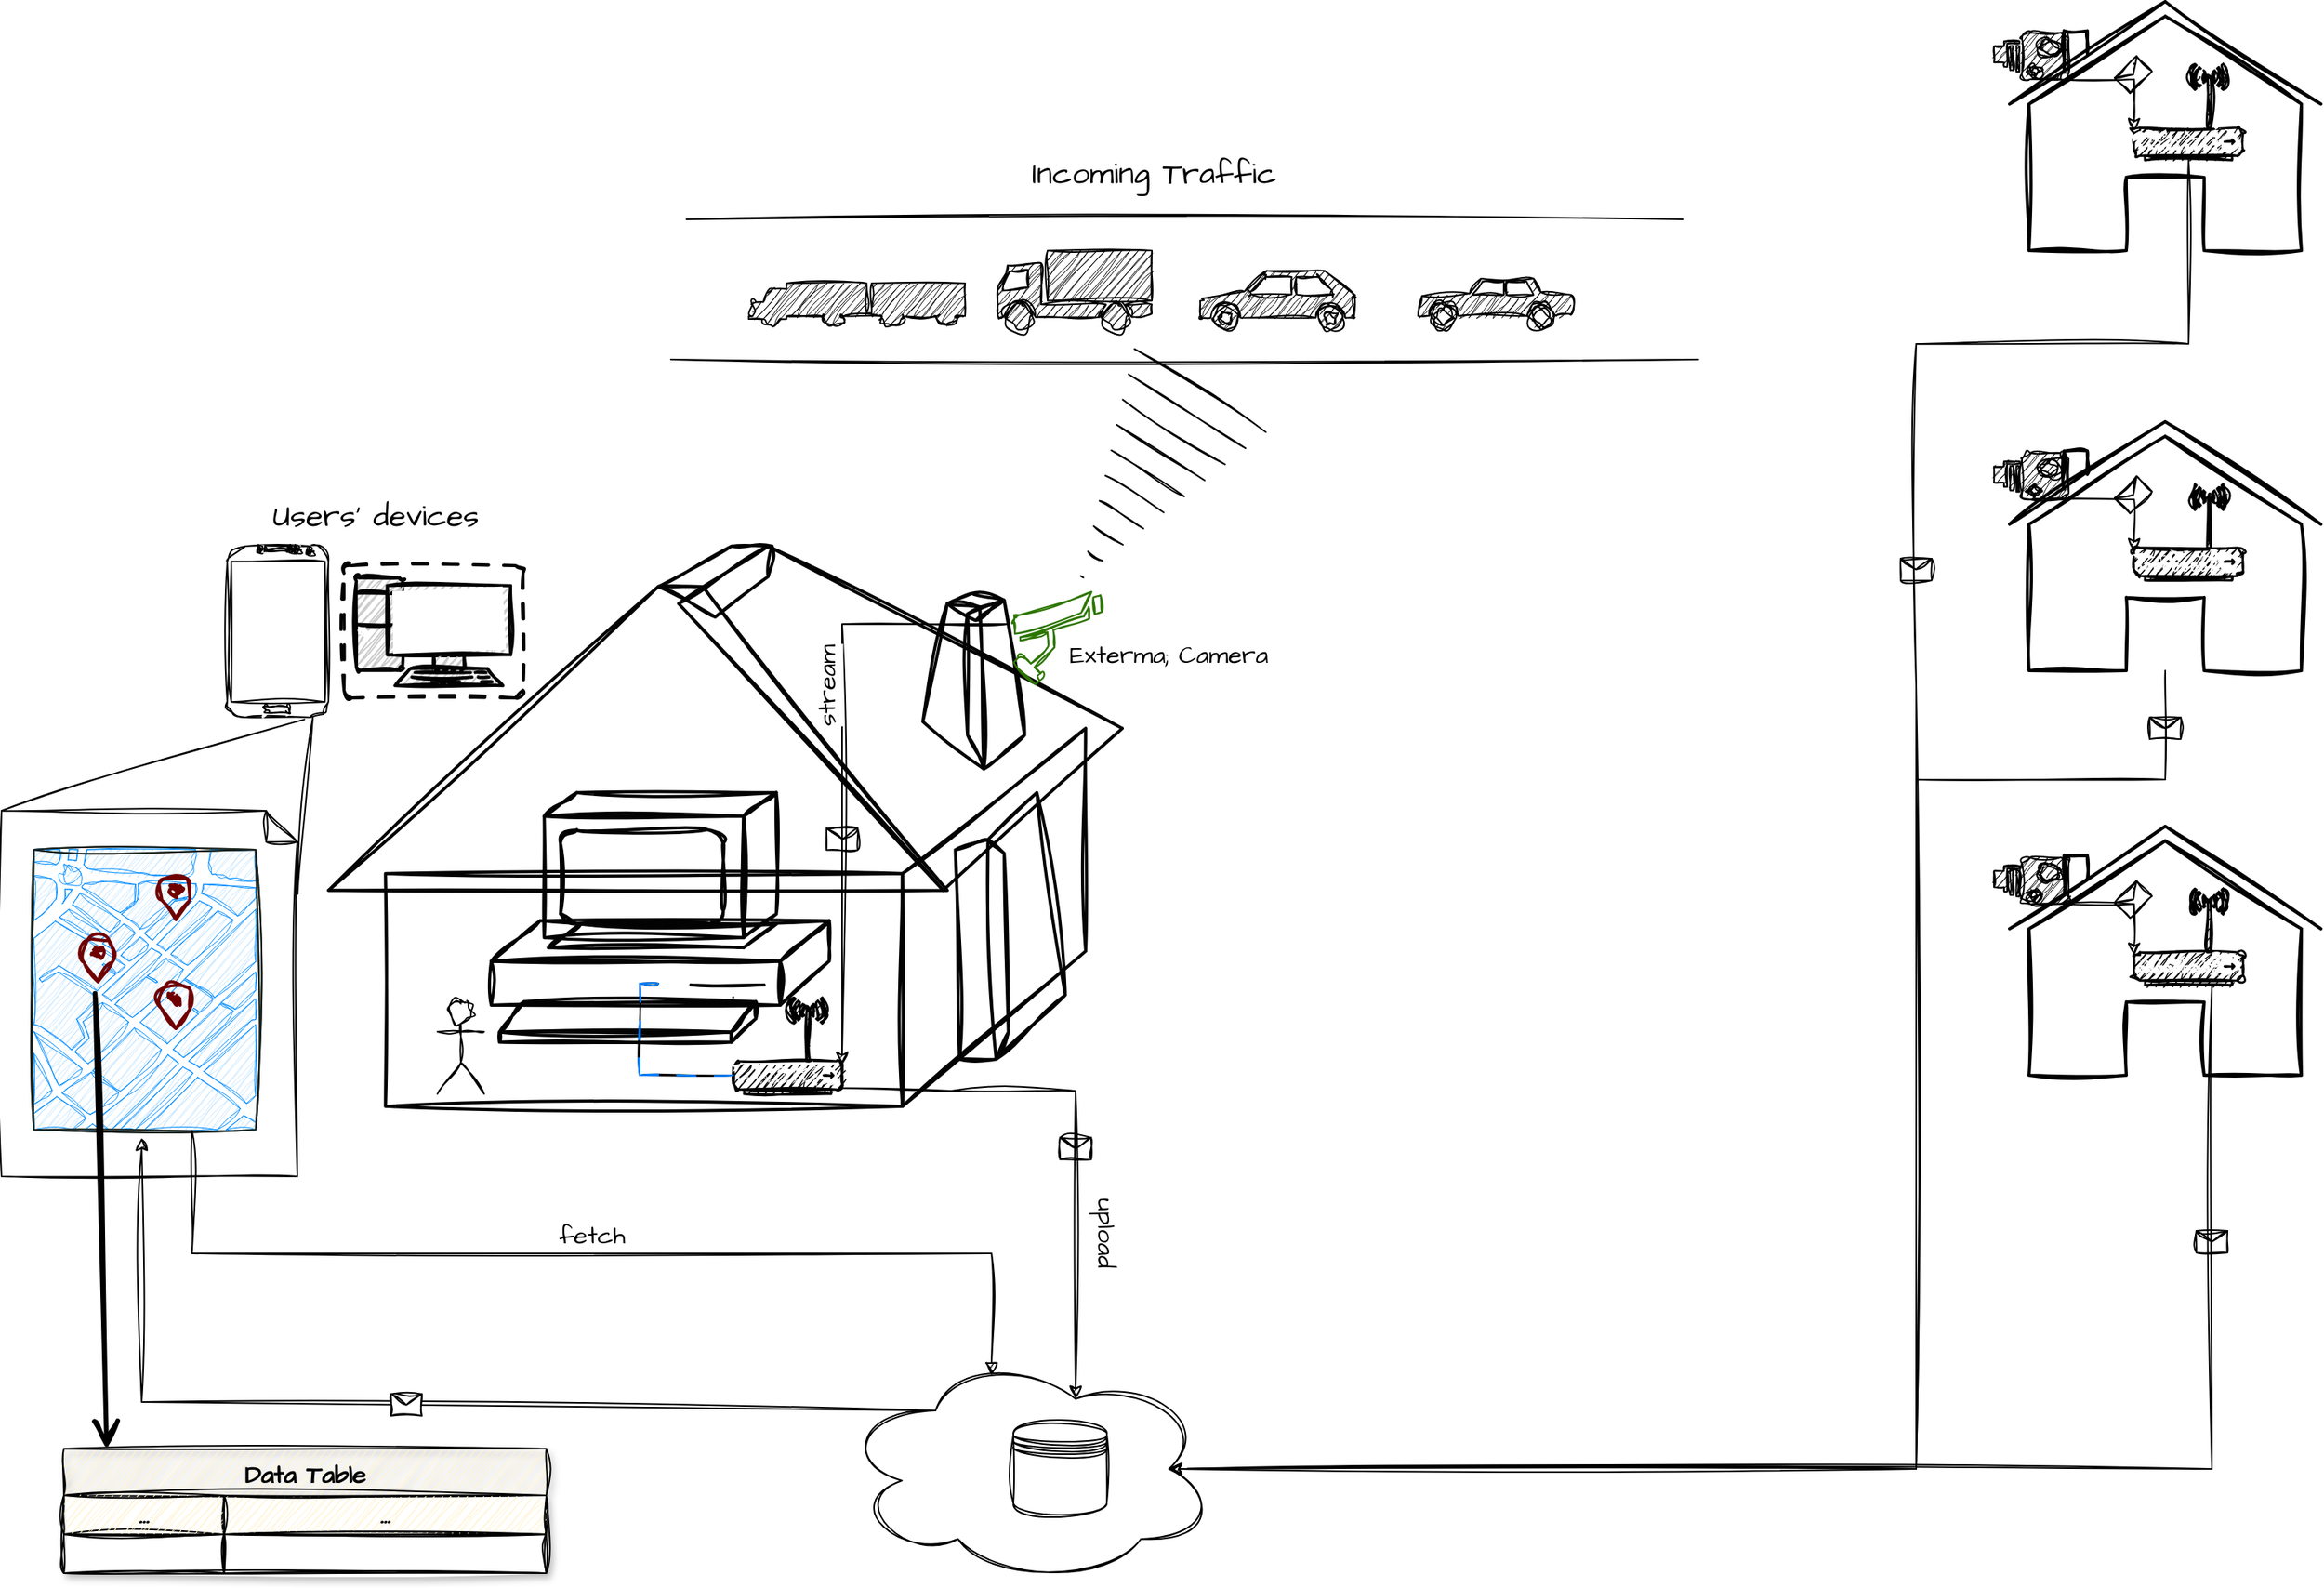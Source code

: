 <mxfile version="20.8.19" type="github">
  <diagram name="Page-1" id="8GGUxriFpIpzjGoA7ucQ">
    <mxGraphModel dx="2203" dy="1155" grid="1" gridSize="10" guides="1" tooltips="1" connect="1" arrows="1" fold="1" page="1" pageScale="1" pageWidth="850" pageHeight="1100" math="0" shadow="0">
      <root>
        <mxCell id="0" />
        <mxCell id="1" parent="0" />
        <mxCell id="yWVErNZN91S-6EF0SYBx-26" value="" style="ellipse;shape=cloud;whiteSpace=wrap;html=1;sketch=1;hachureGap=4;jiggle=2;curveFitting=1;strokeColor=#000000;fontFamily=Architects Daughter;fontSource=https%3A%2F%2Ffonts.googleapis.com%2Fcss%3Ffamily%3DArchitects%2BDaughter;fontSize=20;fillColor=none;gradientColor=none;" vertex="1" parent="1">
          <mxGeometry x="550" y="898" width="240" height="150" as="geometry" />
        </mxCell>
        <mxCell id="yWVErNZN91S-6EF0SYBx-10" value="" style="shape=mxgraph.cisco.buildings.telecommuter_house_pc;html=1;pointerEvents=1;dashed=0;fillColor=none;strokeColor=#030303;strokeWidth=2;verticalLabelPosition=bottom;verticalAlign=top;align=center;outlineConnect=0;sketch=1;hachureGap=4;jiggle=2;curveFitting=1;fontFamily=Architects Daughter;fontSource=https%3A%2F%2Ffonts.googleapis.com%2Fcss%3Ffamily%3DArchitects%2BDaughter;fontSize=20;" vertex="1" parent="1">
          <mxGeometry x="220" y="380" width="510" height="360" as="geometry" />
        </mxCell>
        <mxCell id="yWVErNZN91S-6EF0SYBx-8" value="" style="fontColor=#ffffff;verticalAlign=top;verticalLabelPosition=bottom;labelPosition=center;align=center;html=1;outlineConnect=0;fillColor=none;strokeColor=#2D7600;gradientDirection=north;strokeWidth=2;shape=mxgraph.networks.security_camera;sketch=1;hachureGap=4;jiggle=2;curveFitting=1;fontFamily=Architects Daughter;fontSource=https%3A%2F%2Ffonts.googleapis.com%2Fcss%3Ffamily%3DArchitects%2BDaughter;fontSize=20;rotation=-45;" vertex="1" parent="1">
          <mxGeometry x="650" y="410" width="70" height="40" as="geometry" />
        </mxCell>
        <mxCell id="yWVErNZN91S-6EF0SYBx-19" value="" style="shape=umlActor;verticalLabelPosition=bottom;verticalAlign=top;html=1;outlineConnect=0;sketch=1;hachureGap=4;jiggle=2;curveFitting=1;strokeColor=#000000;fontFamily=Architects Daughter;fontSource=https%3A%2F%2Ffonts.googleapis.com%2Fcss%3Ffamily%3DArchitects%2BDaughter;fontSize=20;fillColor=none;" vertex="1" parent="1">
          <mxGeometry x="290" y="672" width="30" height="60" as="geometry" />
        </mxCell>
        <mxCell id="yWVErNZN91S-6EF0SYBx-25" value="" style="shape=datastore;whiteSpace=wrap;html=1;sketch=1;hachureGap=4;jiggle=2;curveFitting=1;strokeColor=#000000;fontFamily=Architects Daughter;fontSource=https%3A%2F%2Ffonts.googleapis.com%2Fcss%3Ffamily%3DArchitects%2BDaughter;fontSize=20;fillColor=none;gradientColor=none;" vertex="1" parent="1">
          <mxGeometry x="660" y="943" width="60" height="60" as="geometry" />
        </mxCell>
        <mxCell id="yWVErNZN91S-6EF0SYBx-31" value="" style="endArrow=classic;html=1;rounded=0;sketch=1;hachureGap=4;jiggle=2;curveFitting=1;fontFamily=Architects Daughter;fontSource=https%3A%2F%2Ffonts.googleapis.com%2Fcss%3Ffamily%3DArchitects%2BDaughter;fontSize=16;entryX=0.625;entryY=0.2;entryDx=0;entryDy=0;entryPerimeter=0;exitX=0.98;exitY=0.94;exitDx=0;exitDy=0;exitPerimeter=0;" edge="1" parent="1" source="yWVErNZN91S-6EF0SYBx-77" target="yWVErNZN91S-6EF0SYBx-26">
          <mxGeometry relative="1" as="geometry">
            <mxPoint x="780.201" y="760.0" as="sourcePoint" />
            <mxPoint x="530" y="788" as="targetPoint" />
            <Array as="points">
              <mxPoint x="620" y="730" />
              <mxPoint x="700" y="730" />
            </Array>
          </mxGeometry>
        </mxCell>
        <mxCell id="yWVErNZN91S-6EF0SYBx-32" value="" style="shape=message;html=1;outlineConnect=0;sketch=1;hachureGap=4;jiggle=2;curveFitting=1;strokeColor=#000000;fontFamily=Architects Daughter;fontSource=https%3A%2F%2Ffonts.googleapis.com%2Fcss%3Ffamily%3DArchitects%2BDaughter;fontSize=20;fillColor=none;gradientColor=none;" vertex="1" parent="yWVErNZN91S-6EF0SYBx-31">
          <mxGeometry width="20" height="14" relative="1" as="geometry">
            <mxPoint x="-10" y="7" as="offset" />
          </mxGeometry>
        </mxCell>
        <mxCell id="yWVErNZN91S-6EF0SYBx-139" value="upload" style="edgeLabel;html=1;align=center;verticalAlign=middle;resizable=0;points=[];fontSize=16;fontFamily=Architects Daughter;rotation=90;" vertex="1" connectable="0" parent="yWVErNZN91S-6EF0SYBx-31">
          <mxGeometry x="0.345" y="-2" relative="1" as="geometry">
            <mxPoint x="22" y="7" as="offset" />
          </mxGeometry>
        </mxCell>
        <mxCell id="yWVErNZN91S-6EF0SYBx-36" value="" style="shape=mxgraph.arrows2.wedgeArrowDashed2;html=1;bendable=0;startWidth=50;stepSize=15;rounded=0;sketch=1;hachureGap=4;jiggle=2;curveFitting=1;fontFamily=Architects Daughter;fontSource=https%3A%2F%2Ffonts.googleapis.com%2Fcss%3Ffamily%3DArchitects%2BDaughter;fontSize=16;" edge="1" parent="1" target="yWVErNZN91S-6EF0SYBx-8">
          <mxGeometry width="100" height="100" relative="1" as="geometry">
            <mxPoint x="780" y="280" as="sourcePoint" />
            <mxPoint x="580" y="410" as="targetPoint" />
          </mxGeometry>
        </mxCell>
        <mxCell id="yWVErNZN91S-6EF0SYBx-37" value="" style="verticalLabelPosition=bottom;verticalAlign=top;html=1;shadow=0;dashed=0;strokeWidth=1;shape=mxgraph.android.phone2;strokeColor=#030303;sketch=1;hachureGap=4;jiggle=2;curveFitting=1;fontFamily=Architects Daughter;fontSource=https%3A%2F%2Ffonts.googleapis.com%2Fcss%3Ffamily%3DArchitects%2BDaughter;fontSize=20;fillColor=none;gradientColor=none;" vertex="1" parent="1">
          <mxGeometry x="155" y="380" width="65" height="110" as="geometry" />
        </mxCell>
        <mxCell id="yWVErNZN91S-6EF0SYBx-43" value="" style="verticalLabelPosition=bottom;verticalAlign=top;html=1;shadow=0;dashed=0;strokeWidth=1;shape=mxgraph.ios.iBgMap;strokeColor=#18211b;strokeColor2=#008cff;fillColor2=#96D1FF;sketch=1;hachureGap=4;jiggle=2;curveFitting=1;fontFamily=Architects Daughter;fontSource=https%3A%2F%2Ffonts.googleapis.com%2Fcss%3Ffamily%3DArchitects%2BDaughter;fontSize=20;fillColor=default;gradientColor=none;" vertex="1" parent="1">
          <mxGeometry x="30.75" y="575" width="142.5" height="180" as="geometry" />
        </mxCell>
        <mxCell id="yWVErNZN91S-6EF0SYBx-44" value="" style="endArrow=classic;html=1;rounded=0;sketch=1;hachureGap=4;jiggle=2;curveFitting=1;fontFamily=Architects Daughter;fontSource=https%3A%2F%2Ffonts.googleapis.com%2Fcss%3Ffamily%3DArchitects%2BDaughter;fontSize=16;exitX=0.25;exitY=0.25;exitDx=0;exitDy=0;exitPerimeter=0;entryX=0.474;entryY=0.894;entryDx=0;entryDy=0;entryPerimeter=0;" edge="1" parent="1" source="yWVErNZN91S-6EF0SYBx-26" target="yWVErNZN91S-6EF0SYBx-130">
          <mxGeometry relative="1" as="geometry">
            <mxPoint x="250" y="808" as="sourcePoint" />
            <mxPoint x="180" y="880" as="targetPoint" />
            <Array as="points">
              <mxPoint x="100" y="930" />
            </Array>
          </mxGeometry>
        </mxCell>
        <mxCell id="yWVErNZN91S-6EF0SYBx-45" value="" style="shape=message;html=1;outlineConnect=0;sketch=1;hachureGap=4;jiggle=2;curveFitting=1;strokeColor=#030303;fontFamily=Architects Daughter;fontSource=https%3A%2F%2Ffonts.googleapis.com%2Fcss%3Ffamily%3DArchitects%2BDaughter;fontSize=20;fillColor=default;gradientColor=none;" vertex="1" parent="yWVErNZN91S-6EF0SYBx-44">
          <mxGeometry width="20" height="14" relative="1" as="geometry">
            <mxPoint x="-10" y="-7" as="offset" />
          </mxGeometry>
        </mxCell>
        <mxCell id="yWVErNZN91S-6EF0SYBx-48" value="" style="html=1;verticalLabelPosition=bottom;align=center;labelBackgroundColor=#ffffff;verticalAlign=top;strokeWidth=2;strokeColor=#6F0000;shadow=0;dashed=0;shape=mxgraph.ios7.icons.location;sketch=1;hachureGap=4;jiggle=2;curveFitting=1;fontFamily=Architects Daughter;fontSource=https%3A%2F%2Ffonts.googleapis.com%2Fcss%3Ffamily%3DArchitects%2BDaughter;fontSize=20;fillColor=none;fontColor=#ffffff;" vertex="1" parent="1">
          <mxGeometry x="110" y="590" width="24" height="30" as="geometry" />
        </mxCell>
        <mxCell id="yWVErNZN91S-6EF0SYBx-49" value="" style="html=1;verticalLabelPosition=bottom;align=center;labelBackgroundColor=#ffffff;verticalAlign=top;strokeWidth=2;strokeColor=#6F0000;shadow=0;dashed=0;shape=mxgraph.ios7.icons.location;sketch=1;hachureGap=4;jiggle=2;curveFitting=1;fontFamily=Architects Daughter;fontSource=https%3A%2F%2Ffonts.googleapis.com%2Fcss%3Ffamily%3DArchitects%2BDaughter;fontSize=20;fillColor=none;fontColor=#ffffff;" vertex="1" parent="1">
          <mxGeometry x="60" y="630" width="24" height="30" as="geometry" />
        </mxCell>
        <mxCell id="yWVErNZN91S-6EF0SYBx-50" value="" style="html=1;verticalLabelPosition=bottom;align=center;labelBackgroundColor=#ffffff;verticalAlign=top;strokeWidth=2;strokeColor=#6F0000;shadow=0;dashed=0;shape=mxgraph.ios7.icons.location;sketch=1;hachureGap=4;jiggle=2;curveFitting=1;fontFamily=Architects Daughter;fontSource=https%3A%2F%2Ffonts.googleapis.com%2Fcss%3Ffamily%3DArchitects%2BDaughter;fontSize=20;fillColor=none;fontColor=#ffffff;" vertex="1" parent="1">
          <mxGeometry x="110" y="660" width="24" height="30" as="geometry" />
        </mxCell>
        <mxCell id="yWVErNZN91S-6EF0SYBx-51" value="fetch" style="html=1;verticalAlign=bottom;endArrow=block;edgeStyle=elbowEdgeStyle;elbow=vertical;curved=0;rounded=0;sketch=1;hachureGap=4;jiggle=2;curveFitting=1;fontFamily=Architects Daughter;fontSource=https%3A%2F%2Ffonts.googleapis.com%2Fcss%3Ffamily%3DArchitects%2BDaughter;fontSize=16;entryX=0.4;entryY=0.1;entryDx=0;entryDy=0;entryPerimeter=0;exitX=0.713;exitY=1.004;exitDx=0;exitDy=0;exitPerimeter=0;" edge="1" parent="1" source="yWVErNZN91S-6EF0SYBx-43" target="yWVErNZN91S-6EF0SYBx-26">
          <mxGeometry width="80" relative="1" as="geometry">
            <mxPoint x="140" y="810" as="sourcePoint" />
            <mxPoint x="500" y="888" as="targetPoint" />
          </mxGeometry>
        </mxCell>
        <mxCell id="yWVErNZN91S-6EF0SYBx-52" value="" style="edgeStyle=none;html=1;endArrow=open;endSize=12;strokeWidth=3;verticalAlign=bottom;rounded=0;sketch=1;hachureGap=4;jiggle=2;curveFitting=1;fontFamily=Architects Daughter;fontSource=https%3A%2F%2Ffonts.googleapis.com%2Fcss%3Ffamily%3DArchitects%2BDaughter;fontSize=16;entryX=0.089;entryY=0.007;entryDx=0;entryDy=0;entryPerimeter=0;exitX=0.276;exitY=0.513;exitDx=0;exitDy=0;exitPerimeter=0;" edge="1" parent="1" source="yWVErNZN91S-6EF0SYBx-43" target="yWVErNZN91S-6EF0SYBx-69">
          <mxGeometry width="160" relative="1" as="geometry">
            <mxPoint x="80" y="634.58" as="sourcePoint" />
            <mxPoint x="-70" y="634.58" as="targetPoint" />
          </mxGeometry>
        </mxCell>
        <mxCell id="yWVErNZN91S-6EF0SYBx-69" value="Data Table" style="shape=table;startSize=30;container=1;collapsible=0;childLayout=tableLayout;fillColor=#fff2cc;strokeColor=#000000;fontStyle=1;shadow=1;swimlaneFillColor=#FFFFFF;fontColor=#000000;sketch=1;hachureGap=4;jiggle=2;curveFitting=1;fontFamily=Architects Daughter;fontSource=https%3A%2F%2Ffonts.googleapis.com%2Fcss%3Ffamily%3DArchitects%2BDaughter;fontSize=16;" vertex="1" parent="1">
          <mxGeometry x="50" y="960" width="310" height="80" as="geometry" />
        </mxCell>
        <mxCell id="yWVErNZN91S-6EF0SYBx-70" value="" style="shape=tableRow;horizontal=0;startSize=0;swimlaneHead=0;swimlaneBody=0;strokeColor=#000000;top=0;left=0;bottom=0;right=0;collapsible=0;dropTarget=0;fillColor=inherit;points=[[0,0.5],[1,0.5]];portConstraint=eastwest;fontSize=16;fontColor=#000000;sketch=1;hachureGap=4;jiggle=2;curveFitting=1;fontFamily=Architects Daughter;fontSource=https%3A%2F%2Ffonts.googleapis.com%2Fcss%3Ffamily%3DArchitects%2BDaughter;" vertex="1" parent="yWVErNZN91S-6EF0SYBx-69">
          <mxGeometry y="30" width="310" height="25" as="geometry" />
        </mxCell>
        <mxCell id="yWVErNZN91S-6EF0SYBx-71" value="..." style="html=1;whiteSpace=wrap;connectable=0;strokeColor=#000000;overflow=hidden;fillColor=none;pointerEvents=1;fontColor=#000000;fontStyle=1;sketch=1;hachureGap=4;jiggle=2;curveFitting=1;fontFamily=Architects Daughter;fontSource=https%3A%2F%2Ffonts.googleapis.com%2Fcss%3Ffamily%3DArchitects%2BDaughter;fontSize=16;" vertex="1" parent="yWVErNZN91S-6EF0SYBx-70">
          <mxGeometry width="103" height="25" as="geometry">
            <mxRectangle width="103" height="25" as="alternateBounds" />
          </mxGeometry>
        </mxCell>
        <mxCell id="yWVErNZN91S-6EF0SYBx-72" value="..." style="html=1;whiteSpace=wrap;connectable=0;strokeColor=#000000;overflow=hidden;fillColor=none;pointerEvents=1;fontColor=#000000;fontStyle=1;sketch=1;hachureGap=4;jiggle=2;curveFitting=1;fontFamily=Architects Daughter;fontSource=https%3A%2F%2Ffonts.googleapis.com%2Fcss%3Ffamily%3DArchitects%2BDaughter;fontSize=16;" vertex="1" parent="yWVErNZN91S-6EF0SYBx-70">
          <mxGeometry x="103" width="207" height="25" as="geometry">
            <mxRectangle width="207" height="25" as="alternateBounds" />
          </mxGeometry>
        </mxCell>
        <mxCell id="yWVErNZN91S-6EF0SYBx-73" value="" style="shape=tableRow;horizontal=0;startSize=0;swimlaneHead=0;swimlaneBody=0;strokeColor=#000000;top=0;left=0;bottom=0;right=0;collapsible=0;dropTarget=0;fillColor=none;points=[[0,0.5],[1,0.5]];portConstraint=eastwest;fontSize=16;fontColor=#000000;sketch=1;hachureGap=4;jiggle=2;curveFitting=1;fontFamily=Architects Daughter;fontSource=https%3A%2F%2Ffonts.googleapis.com%2Fcss%3Ffamily%3DArchitects%2BDaughter;" vertex="1" parent="yWVErNZN91S-6EF0SYBx-69">
          <mxGeometry y="55" width="310" height="25" as="geometry" />
        </mxCell>
        <mxCell id="yWVErNZN91S-6EF0SYBx-74" value="" style="html=1;whiteSpace=wrap;connectable=0;strokeColor=#000000;overflow=hidden;fillColor=none;pointerEvents=1;fontColor=#000000;fontStyle=1;sketch=1;hachureGap=4;jiggle=2;curveFitting=1;fontFamily=Architects Daughter;fontSource=https%3A%2F%2Ffonts.googleapis.com%2Fcss%3Ffamily%3DArchitects%2BDaughter;fontSize=16;" vertex="1" parent="yWVErNZN91S-6EF0SYBx-73">
          <mxGeometry width="103" height="25" as="geometry">
            <mxRectangle width="103" height="25" as="alternateBounds" />
          </mxGeometry>
        </mxCell>
        <mxCell id="yWVErNZN91S-6EF0SYBx-75" value="" style="html=1;whiteSpace=wrap;connectable=0;strokeColor=#000000;overflow=hidden;fillColor=none;pointerEvents=1;fontColor=#000000;fontStyle=1;sketch=1;hachureGap=4;jiggle=2;curveFitting=1;fontFamily=Architects Daughter;fontSource=https%3A%2F%2Ffonts.googleapis.com%2Fcss%3Ffamily%3DArchitects%2BDaughter;fontSize=16;" vertex="1" parent="yWVErNZN91S-6EF0SYBx-73">
          <mxGeometry x="103" width="207" height="25" as="geometry">
            <mxRectangle width="207" height="25" as="alternateBounds" />
          </mxGeometry>
        </mxCell>
        <mxCell id="yWVErNZN91S-6EF0SYBx-77" value="" style="fontColor=#0066CC;verticalAlign=top;verticalLabelPosition=bottom;labelPosition=center;align=center;html=1;outlineConnect=0;fillColor=#000000;strokeColor=#000000;gradientColor=none;gradientDirection=north;strokeWidth=2;shape=mxgraph.networks.wireless_hub;sketch=1;hachureGap=4;jiggle=2;curveFitting=1;fontFamily=Architects Daughter;fontSource=https%3A%2F%2Ffonts.googleapis.com%2Fcss%3Ffamily%3DArchitects%2BDaughter;fontSize=16;" vertex="1" parent="1">
          <mxGeometry x="480" y="670" width="70" height="62" as="geometry" />
        </mxCell>
        <mxCell id="yWVErNZN91S-6EF0SYBx-85" value="" style="endArrow=none;html=1;rounded=0;sketch=1;hachureGap=4;jiggle=2;curveFitting=1;fontFamily=Architects Daughter;fontSource=https%3A%2F%2Ffonts.googleapis.com%2Fcss%3Ffamily%3DArchitects%2BDaughter;fontSize=16;" edge="1" parent="1">
          <mxGeometry width="50" height="50" relative="1" as="geometry">
            <mxPoint x="450" y="170" as="sourcePoint" />
            <mxPoint x="1090" y="170" as="targetPoint" />
          </mxGeometry>
        </mxCell>
        <mxCell id="yWVErNZN91S-6EF0SYBx-86" value="" style="endArrow=none;html=1;rounded=0;sketch=1;hachureGap=4;jiggle=2;curveFitting=1;fontFamily=Architects Daughter;fontSource=https%3A%2F%2Ffonts.googleapis.com%2Fcss%3Ffamily%3DArchitects%2BDaughter;fontSize=16;" edge="1" parent="1">
          <mxGeometry width="50" height="50" relative="1" as="geometry">
            <mxPoint x="440" y="260" as="sourcePoint" />
            <mxPoint x="1100" y="260" as="targetPoint" />
          </mxGeometry>
        </mxCell>
        <mxCell id="yWVErNZN91S-6EF0SYBx-110" value="" style="endArrow=classic;html=1;rounded=0;sketch=1;hachureGap=4;jiggle=2;curveFitting=1;fontFamily=Architects Daughter;fontSource=https%3A%2F%2Ffonts.googleapis.com%2Fcss%3Ffamily%3DArchitects%2BDaughter;fontSize=16;entryX=1;entryY=0.7;entryDx=0;entryDy=0;entryPerimeter=0;" edge="1" parent="1" source="yWVErNZN91S-6EF0SYBx-8" target="yWVErNZN91S-6EF0SYBx-77">
          <mxGeometry relative="1" as="geometry">
            <mxPoint x="470" y="530" as="sourcePoint" />
            <mxPoint x="570" y="530" as="targetPoint" />
            <Array as="points">
              <mxPoint x="550" y="430" />
            </Array>
          </mxGeometry>
        </mxCell>
        <mxCell id="yWVErNZN91S-6EF0SYBx-111" value="" style="shape=message;html=1;outlineConnect=0;sketch=1;hachureGap=4;jiggle=2;curveFitting=1;strokeColor=#000000;fontFamily=Architects Daughter;fontSource=https%3A%2F%2Ffonts.googleapis.com%2Fcss%3Ffamily%3DArchitects%2BDaughter;fontSize=16;fillColor=none;gradientColor=none;" vertex="1" parent="yWVErNZN91S-6EF0SYBx-110">
          <mxGeometry width="20" height="14" relative="1" as="geometry">
            <mxPoint x="-10" y="43" as="offset" />
          </mxGeometry>
        </mxCell>
        <mxCell id="yWVErNZN91S-6EF0SYBx-136" value="stream" style="edgeLabel;html=1;align=center;verticalAlign=middle;resizable=0;points=[];fontSize=16;fontFamily=Architects Daughter;rotation=-90;" vertex="1" connectable="0" parent="yWVErNZN91S-6EF0SYBx-110">
          <mxGeometry x="-0.294" y="4" relative="1" as="geometry">
            <mxPoint x="-14" y="9" as="offset" />
          </mxGeometry>
        </mxCell>
        <mxCell id="yWVErNZN91S-6EF0SYBx-112" value="" style="shape=mxgraph.signs.transportation.car_2;html=1;pointerEvents=1;fillColor=#000000;strokeColor=default;verticalLabelPosition=bottom;verticalAlign=top;align=center;sketch=1;hachureGap=4;jiggle=2;curveFitting=1;fontFamily=Architects Daughter;fontSource=https%3A%2F%2Ffonts.googleapis.com%2Fcss%3Ffamily%3DArchitects%2BDaughter;fontSize=16;rotation=0;" vertex="1" parent="1">
          <mxGeometry x="920" y="208" width="100" height="33" as="geometry" />
        </mxCell>
        <mxCell id="yWVErNZN91S-6EF0SYBx-114" value="" style="shape=mxgraph.signs.transportation.car_3;html=1;pointerEvents=1;fillColor=#000000;strokeColor=default;verticalLabelPosition=bottom;verticalAlign=top;align=center;sketch=1;hachureGap=4;jiggle=2;curveFitting=1;fontFamily=Architects Daughter;fontSource=https%3A%2F%2Ffonts.googleapis.com%2Fcss%3Ffamily%3DArchitects%2BDaughter;fontSize=16;gradientColor=none;rotation=0;" vertex="1" parent="1">
          <mxGeometry x="780" y="203" width="99" height="38" as="geometry" />
        </mxCell>
        <mxCell id="yWVErNZN91S-6EF0SYBx-116" value="" style="shape=mxgraph.signs.transportation.truck_1;html=1;pointerEvents=1;fillColor=#000000;strokeColor=default;verticalLabelPosition=bottom;verticalAlign=top;align=center;sketch=1;hachureGap=4;jiggle=2;curveFitting=1;fontFamily=Architects Daughter;fontSource=https%3A%2F%2Ffonts.googleapis.com%2Fcss%3Ffamily%3DArchitects%2BDaughter;fontSize=16;rotation=0;" vertex="1" parent="1">
          <mxGeometry x="650" y="190" width="99" height="51" as="geometry" />
        </mxCell>
        <mxCell id="yWVErNZN91S-6EF0SYBx-117" value="" style="shape=mxgraph.signs.transportation.truck_5;html=1;pointerEvents=1;fillColor=#000000;strokeColor=default;verticalLabelPosition=bottom;verticalAlign=top;align=center;sketch=1;hachureGap=4;jiggle=2;curveFitting=1;fontFamily=Architects Daughter;fontSource=https%3A%2F%2Ffonts.googleapis.com%2Fcss%3Ffamily%3DArchitects%2BDaughter;fontSize=16;rotation=0;" vertex="1" parent="1">
          <mxGeometry x="490" y="211" width="139" height="27" as="geometry" />
        </mxCell>
        <mxCell id="yWVErNZN91S-6EF0SYBx-123" value="" style="shape=image;html=1;verticalAlign=top;verticalLabelPosition=bottom;labelBackgroundColor=#ffffff;imageAspect=0;aspect=fixed;image=https://cdn1.iconfinder.com/data/icons/bootstrap-vol-3/16/outlet-128.png;sketch=1;hachureGap=4;jiggle=2;curveFitting=1;strokeColor=#030303;fontFamily=Architects Daughter;fontSource=https%3A%2F%2Ffonts.googleapis.com%2Fcss%3Ffamily%3DArchitects%2BDaughter;fontSize=16;fillColor=#FFFFFF;gradientColor=none;rotation=0;" vertex="1" parent="1">
          <mxGeometry x="432" y="652" width="18" height="18" as="geometry" />
        </mxCell>
        <mxCell id="yWVErNZN91S-6EF0SYBx-124" value="" style="shape=wire;edgeStyle=orthogonalEdgeStyle;orthogonalLoop=1;jettySize=auto;html=1;sourcePerimeterSpacing=0;targetPerimeterSpacing=0;endArrow=none;curved=0;rounded=0;strokeColor=#000000;dashed=1;fillColor=#007FFF;dashPattern=12 12;fixDash=1;startSize=6;endSize=6;sketch=1;hachureGap=4;jiggle=2;curveFitting=1;fontFamily=Architects Daughter;fontSource=https%3A%2F%2Ffonts.googleapis.com%2Fcss%3Ffamily%3DArchitects%2BDaughter;fontSize=16;exitX=0;exitY=0.5;exitDx=0;exitDy=0;" edge="1" parent="1" source="yWVErNZN91S-6EF0SYBx-123" target="yWVErNZN91S-6EF0SYBx-77">
          <mxGeometry width="100" relative="1" as="geometry">
            <mxPoint x="370" y="730" as="sourcePoint" />
            <mxPoint x="470" y="730" as="targetPoint" />
            <Array as="points">
              <mxPoint x="420" y="661" />
              <mxPoint x="420" y="720" />
            </Array>
          </mxGeometry>
        </mxCell>
        <mxCell id="yWVErNZN91S-6EF0SYBx-127" value="" style="fontColor=#0066CC;verticalAlign=top;verticalLabelPosition=bottom;labelPosition=center;align=center;html=1;outlineConnect=0;fillColor=#CCCCCC;strokeColor=#030303;gradientColor=none;gradientDirection=north;strokeWidth=2;shape=mxgraph.networks.virtual_pc;sketch=1;hachureGap=4;jiggle=2;curveFitting=1;fontFamily=Architects Daughter;fontSource=https%3A%2F%2Ffonts.googleapis.com%2Fcss%3Ffamily%3DArchitects%2BDaughter;fontSize=16;" vertex="1" parent="1">
          <mxGeometry x="230" y="392.5" width="115" height="85" as="geometry" />
        </mxCell>
        <mxCell id="yWVErNZN91S-6EF0SYBx-130" value="" style="shape=note;size=20;whiteSpace=wrap;html=1;sketch=1;hachureGap=4;jiggle=2;curveFitting=1;strokeColor=#030303;fontFamily=Architects Daughter;fontSource=https%3A%2F%2Ffonts.googleapis.com%2Fcss%3Ffamily%3DArchitects%2BDaughter;fontSize=16;fillColor=none;gradientColor=none;align=left;" vertex="1" parent="1">
          <mxGeometry x="10" y="550" width="190" height="235" as="geometry" />
        </mxCell>
        <mxCell id="yWVErNZN91S-6EF0SYBx-132" value="" style="endArrow=none;html=1;rounded=0;sketch=1;hachureGap=4;jiggle=2;curveFitting=1;strokeColor=#000000;fontFamily=Architects Daughter;fontSource=https%3A%2F%2Ffonts.googleapis.com%2Fcss%3Ffamily%3DArchitects%2BDaughter;fontSize=16;fillColor=#007FFF;exitX=0;exitY=0;exitDx=0;exitDy=0;exitPerimeter=0;entryX=0.763;entryY=1.012;entryDx=0;entryDy=0;entryPerimeter=0;" edge="1" parent="1" source="yWVErNZN91S-6EF0SYBx-130" target="yWVErNZN91S-6EF0SYBx-37">
          <mxGeometry width="50" height="50" relative="1" as="geometry">
            <mxPoint x="70" y="540" as="sourcePoint" />
            <mxPoint x="120" y="490" as="targetPoint" />
          </mxGeometry>
        </mxCell>
        <mxCell id="yWVErNZN91S-6EF0SYBx-133" value="" style="endArrow=none;html=1;rounded=0;sketch=1;hachureGap=4;jiggle=2;curveFitting=1;strokeColor=#000000;fontFamily=Architects Daughter;fontSource=https%3A%2F%2Ffonts.googleapis.com%2Fcss%3Ffamily%3DArchitects%2BDaughter;fontSize=16;fillColor=#007FFF;exitX=1.001;exitY=0.228;exitDx=0;exitDy=0;exitPerimeter=0;" edge="1" parent="1" source="yWVErNZN91S-6EF0SYBx-130">
          <mxGeometry width="50" height="50" relative="1" as="geometry">
            <mxPoint x="40" y="510" as="sourcePoint" />
            <mxPoint x="210" y="490" as="targetPoint" />
          </mxGeometry>
        </mxCell>
        <mxCell id="yWVErNZN91S-6EF0SYBx-134" value="Exterma; Camera" style="text;html=1;strokeColor=none;fillColor=none;align=center;verticalAlign=middle;whiteSpace=wrap;rounded=0;fontSize=16;fontFamily=Architects Daughter;" vertex="1" parent="1">
          <mxGeometry x="690" y="440" width="140" height="20" as="geometry" />
        </mxCell>
        <mxCell id="yWVErNZN91S-6EF0SYBx-140" value="Users&#39; devices" style="text;html=1;align=center;verticalAlign=middle;resizable=0;points=[];autosize=1;strokeColor=none;fillColor=none;fontSize=20;fontFamily=Architects Daughter;" vertex="1" parent="1">
          <mxGeometry x="170" y="340" width="160" height="40" as="geometry" />
        </mxCell>
        <mxCell id="yWVErNZN91S-6EF0SYBx-141" value="Incoming Traffic" style="text;html=1;align=center;verticalAlign=middle;resizable=0;points=[];autosize=1;strokeColor=none;fillColor=none;fontSize=20;fontFamily=Architects Daughter;" vertex="1" parent="1">
          <mxGeometry x="660" y="120" width="180" height="40" as="geometry" />
        </mxCell>
        <mxCell id="yWVErNZN91S-6EF0SYBx-142" value="" style="html=1;verticalLabelPosition=bottom;align=center;labelBackgroundColor=#ffffff;verticalAlign=top;strokeWidth=2;strokeColor=#000000;shadow=0;dashed=0;shape=mxgraph.ios7.icons.home;sketch=1;hachureGap=4;jiggle=2;curveFitting=1;fontFamily=Architects Daughter;fontSource=https%3A%2F%2Ffonts.googleapis.com%2Fcss%3Ffamily%3DArchitects%2BDaughter;fontSize=16;fillColor=none;gradientColor=none;" vertex="1" parent="1">
          <mxGeometry x="1300" y="30" width="200" height="160" as="geometry" />
        </mxCell>
        <mxCell id="yWVErNZN91S-6EF0SYBx-143" value="" style="shape=mxgraph.signs.tech.camera_1;html=1;pointerEvents=1;fillColor=#000000;strokeColor=default;verticalLabelPosition=bottom;verticalAlign=top;align=center;sketch=1;hachureGap=4;jiggle=2;curveFitting=1;fontFamily=Architects Daughter;fontSource=https%3A%2F%2Ffonts.googleapis.com%2Fcss%3Ffamily%3DArchitects%2BDaughter;fontSize=16;rotation=-180;" vertex="1" parent="1">
          <mxGeometry x="1290" y="50" width="48" height="30" as="geometry" />
        </mxCell>
        <mxCell id="yWVErNZN91S-6EF0SYBx-145" value="" style="fontColor=#0066CC;verticalAlign=top;verticalLabelPosition=bottom;labelPosition=center;align=center;html=1;outlineConnect=0;fillColor=#000000;strokeColor=#000000;gradientColor=none;gradientDirection=north;strokeWidth=2;shape=mxgraph.networks.wireless_hub;sketch=1;hachureGap=4;jiggle=2;curveFitting=1;fontFamily=Architects Daughter;fontSource=https%3A%2F%2Ffonts.googleapis.com%2Fcss%3Ffamily%3DArchitects%2BDaughter;fontSize=16;" vertex="1" parent="1">
          <mxGeometry x="1380" y="70" width="70" height="62" as="geometry" />
        </mxCell>
        <mxCell id="yWVErNZN91S-6EF0SYBx-149" value="" style="endArrow=classic;html=1;rounded=0;sketch=1;hachureGap=4;jiggle=2;curveFitting=1;fontFamily=Architects Daughter;fontSource=https%3A%2F%2Ffonts.googleapis.com%2Fcss%3Ffamily%3DArchitects%2BDaughter;fontSize=16;entryX=0;entryY=0.7;entryDx=0;entryDy=0;entryPerimeter=0;exitX=0.5;exitY=0;exitDx=0;exitDy=0;exitPerimeter=0;" edge="1" parent="1" source="yWVErNZN91S-6EF0SYBx-143" target="yWVErNZN91S-6EF0SYBx-145">
          <mxGeometry relative="1" as="geometry">
            <mxPoint x="1380" y="244.5" as="sourcePoint" />
            <mxPoint x="1273" y="527.5" as="targetPoint" />
            <Array as="points">
              <mxPoint x="1380" y="80" />
            </Array>
          </mxGeometry>
        </mxCell>
        <mxCell id="yWVErNZN91S-6EF0SYBx-150" value="" style="shape=message;html=1;outlineConnect=0;sketch=1;hachureGap=4;jiggle=2;curveFitting=1;strokeColor=#000000;fontFamily=Architects Daughter;fontSource=https%3A%2F%2Ffonts.googleapis.com%2Fcss%3Ffamily%3DArchitects%2BDaughter;fontSize=16;fillColor=none;gradientColor=none;rotation=-45;" vertex="1" parent="yWVErNZN91S-6EF0SYBx-149">
          <mxGeometry width="20" height="14" relative="1" as="geometry">
            <mxPoint x="6" y="-10" as="offset" />
          </mxGeometry>
        </mxCell>
        <mxCell id="yWVErNZN91S-6EF0SYBx-153" value="" style="endArrow=classic;html=1;rounded=0;sketch=1;hachureGap=4;jiggle=2;curveFitting=1;fontFamily=Architects Daughter;fontSource=https%3A%2F%2Ffonts.googleapis.com%2Fcss%3Ffamily%3DArchitects%2BDaughter;fontSize=16;exitX=0.5;exitY=1;exitDx=0;exitDy=0;exitPerimeter=0;entryX=0.875;entryY=0.5;entryDx=0;entryDy=0;entryPerimeter=0;" edge="1" parent="1" source="yWVErNZN91S-6EF0SYBx-145" target="yWVErNZN91S-6EF0SYBx-26">
          <mxGeometry relative="1" as="geometry">
            <mxPoint x="850" y="650" as="sourcePoint" />
            <mxPoint x="810" y="800" as="targetPoint" />
            <Array as="points">
              <mxPoint x="1415" y="250" />
              <mxPoint x="1240" y="250" />
              <mxPoint x="1240" y="470" />
              <mxPoint x="1240" y="973" />
            </Array>
          </mxGeometry>
        </mxCell>
        <mxCell id="yWVErNZN91S-6EF0SYBx-154" value="" style="shape=message;html=1;outlineConnect=0;sketch=1;hachureGap=4;jiggle=2;curveFitting=1;strokeColor=#000000;fontFamily=Architects Daughter;fontSource=https%3A%2F%2Ffonts.googleapis.com%2Fcss%3Ffamily%3DArchitects%2BDaughter;fontSize=20;fillColor=none;gradientColor=none;" vertex="1" parent="yWVErNZN91S-6EF0SYBx-153">
          <mxGeometry width="20" height="14" relative="1" as="geometry">
            <mxPoint x="-10" y="-317" as="offset" />
          </mxGeometry>
        </mxCell>
        <mxCell id="yWVErNZN91S-6EF0SYBx-188" style="edgeStyle=orthogonalEdgeStyle;rounded=0;sketch=1;hachureGap=4;jiggle=2;curveFitting=1;orthogonalLoop=1;jettySize=auto;html=1;entryX=0.875;entryY=0.5;entryDx=0;entryDy=0;entryPerimeter=0;strokeColor=#000000;fontFamily=Architects Daughter;fontSource=https%3A%2F%2Ffonts.googleapis.com%2Fcss%3Ffamily%3DArchitects%2BDaughter;fontSize=16;fillColor=#007FFF;" edge="1" parent="1" source="yWVErNZN91S-6EF0SYBx-176" target="yWVErNZN91S-6EF0SYBx-26">
          <mxGeometry relative="1" as="geometry">
            <Array as="points">
              <mxPoint x="1400" y="530" />
              <mxPoint x="1240" y="530" />
              <mxPoint x="1240" y="973" />
            </Array>
          </mxGeometry>
        </mxCell>
        <mxCell id="yWVErNZN91S-6EF0SYBx-176" value="" style="html=1;verticalLabelPosition=bottom;align=center;labelBackgroundColor=#ffffff;verticalAlign=top;strokeWidth=2;strokeColor=#000000;shadow=0;dashed=0;shape=mxgraph.ios7.icons.home;sketch=1;hachureGap=4;jiggle=2;curveFitting=1;fontFamily=Architects Daughter;fontSource=https%3A%2F%2Ffonts.googleapis.com%2Fcss%3Ffamily%3DArchitects%2BDaughter;fontSize=16;fillColor=none;gradientColor=none;" vertex="1" parent="1">
          <mxGeometry x="1300" y="300" width="200" height="160" as="geometry" />
        </mxCell>
        <mxCell id="yWVErNZN91S-6EF0SYBx-177" value="" style="shape=mxgraph.signs.tech.camera_1;html=1;pointerEvents=1;fillColor=#000000;strokeColor=default;verticalLabelPosition=bottom;verticalAlign=top;align=center;sketch=1;hachureGap=4;jiggle=2;curveFitting=1;fontFamily=Architects Daughter;fontSource=https%3A%2F%2Ffonts.googleapis.com%2Fcss%3Ffamily%3DArchitects%2BDaughter;fontSize=16;rotation=-180;" vertex="1" parent="1">
          <mxGeometry x="1290" y="320" width="48" height="30" as="geometry" />
        </mxCell>
        <mxCell id="yWVErNZN91S-6EF0SYBx-178" value="" style="fontColor=#0066CC;verticalAlign=top;verticalLabelPosition=bottom;labelPosition=center;align=center;html=1;outlineConnect=0;fillColor=#000000;strokeColor=#000000;gradientColor=none;gradientDirection=north;strokeWidth=2;shape=mxgraph.networks.wireless_hub;sketch=1;hachureGap=4;jiggle=2;curveFitting=1;fontFamily=Architects Daughter;fontSource=https%3A%2F%2Ffonts.googleapis.com%2Fcss%3Ffamily%3DArchitects%2BDaughter;fontSize=16;" vertex="1" parent="1">
          <mxGeometry x="1380" y="340" width="70" height="62" as="geometry" />
        </mxCell>
        <mxCell id="yWVErNZN91S-6EF0SYBx-179" value="" style="endArrow=classic;html=1;rounded=0;sketch=1;hachureGap=4;jiggle=2;curveFitting=1;fontFamily=Architects Daughter;fontSource=https%3A%2F%2Ffonts.googleapis.com%2Fcss%3Ffamily%3DArchitects%2BDaughter;fontSize=16;entryX=0;entryY=0.7;entryDx=0;entryDy=0;entryPerimeter=0;exitX=0.5;exitY=0;exitDx=0;exitDy=0;exitPerimeter=0;" edge="1" parent="1" source="yWVErNZN91S-6EF0SYBx-177" target="yWVErNZN91S-6EF0SYBx-178">
          <mxGeometry relative="1" as="geometry">
            <mxPoint x="1380" y="514.5" as="sourcePoint" />
            <mxPoint x="1273" y="797.5" as="targetPoint" />
            <Array as="points">
              <mxPoint x="1380" y="350" />
            </Array>
          </mxGeometry>
        </mxCell>
        <mxCell id="yWVErNZN91S-6EF0SYBx-180" value="" style="shape=message;html=1;outlineConnect=0;sketch=1;hachureGap=4;jiggle=2;curveFitting=1;strokeColor=#000000;fontFamily=Architects Daughter;fontSource=https%3A%2F%2Ffonts.googleapis.com%2Fcss%3Ffamily%3DArchitects%2BDaughter;fontSize=16;fillColor=none;gradientColor=none;rotation=-45;" vertex="1" parent="yWVErNZN91S-6EF0SYBx-179">
          <mxGeometry width="20" height="14" relative="1" as="geometry">
            <mxPoint x="6" y="-10" as="offset" />
          </mxGeometry>
        </mxCell>
        <mxCell id="yWVErNZN91S-6EF0SYBx-181" value="" style="html=1;verticalLabelPosition=bottom;align=center;labelBackgroundColor=#ffffff;verticalAlign=top;strokeWidth=2;strokeColor=#000000;shadow=0;dashed=0;shape=mxgraph.ios7.icons.home;sketch=1;hachureGap=4;jiggle=2;curveFitting=1;fontFamily=Architects Daughter;fontSource=https%3A%2F%2Ffonts.googleapis.com%2Fcss%3Ffamily%3DArchitects%2BDaughter;fontSize=16;fillColor=none;gradientColor=none;" vertex="1" parent="1">
          <mxGeometry x="1300" y="560" width="200" height="160" as="geometry" />
        </mxCell>
        <mxCell id="yWVErNZN91S-6EF0SYBx-182" value="" style="shape=mxgraph.signs.tech.camera_1;html=1;pointerEvents=1;fillColor=#000000;strokeColor=default;verticalLabelPosition=bottom;verticalAlign=top;align=center;sketch=1;hachureGap=4;jiggle=2;curveFitting=1;fontFamily=Architects Daughter;fontSource=https%3A%2F%2Ffonts.googleapis.com%2Fcss%3Ffamily%3DArchitects%2BDaughter;fontSize=16;rotation=-180;" vertex="1" parent="1">
          <mxGeometry x="1290" y="580" width="48" height="30" as="geometry" />
        </mxCell>
        <mxCell id="yWVErNZN91S-6EF0SYBx-183" value="" style="fontColor=#0066CC;verticalAlign=top;verticalLabelPosition=bottom;labelPosition=center;align=center;html=1;outlineConnect=0;fillColor=#000000;strokeColor=#000000;gradientColor=none;gradientDirection=north;strokeWidth=2;shape=mxgraph.networks.wireless_hub;sketch=1;hachureGap=4;jiggle=2;curveFitting=1;fontFamily=Architects Daughter;fontSource=https%3A%2F%2Ffonts.googleapis.com%2Fcss%3Ffamily%3DArchitects%2BDaughter;fontSize=16;" vertex="1" parent="1">
          <mxGeometry x="1380" y="600" width="70" height="62" as="geometry" />
        </mxCell>
        <mxCell id="yWVErNZN91S-6EF0SYBx-184" value="" style="endArrow=classic;html=1;rounded=0;sketch=1;hachureGap=4;jiggle=2;curveFitting=1;fontFamily=Architects Daughter;fontSource=https%3A%2F%2Ffonts.googleapis.com%2Fcss%3Ffamily%3DArchitects%2BDaughter;fontSize=16;entryX=0;entryY=0.7;entryDx=0;entryDy=0;entryPerimeter=0;exitX=0.5;exitY=0;exitDx=0;exitDy=0;exitPerimeter=0;" edge="1" parent="1" source="yWVErNZN91S-6EF0SYBx-182" target="yWVErNZN91S-6EF0SYBx-183">
          <mxGeometry relative="1" as="geometry">
            <mxPoint x="1380" y="774.5" as="sourcePoint" />
            <mxPoint x="1273" y="1057.5" as="targetPoint" />
            <Array as="points">
              <mxPoint x="1380" y="610" />
            </Array>
          </mxGeometry>
        </mxCell>
        <mxCell id="yWVErNZN91S-6EF0SYBx-185" value="" style="shape=message;html=1;outlineConnect=0;sketch=1;hachureGap=4;jiggle=2;curveFitting=1;strokeColor=#000000;fontFamily=Architects Daughter;fontSource=https%3A%2F%2Ffonts.googleapis.com%2Fcss%3Ffamily%3DArchitects%2BDaughter;fontSize=16;fillColor=none;gradientColor=none;rotation=-45;" vertex="1" parent="yWVErNZN91S-6EF0SYBx-184">
          <mxGeometry width="20" height="14" relative="1" as="geometry">
            <mxPoint x="6" y="-10" as="offset" />
          </mxGeometry>
        </mxCell>
        <mxCell id="yWVErNZN91S-6EF0SYBx-189" value="" style="shape=message;html=1;outlineConnect=0;sketch=1;hachureGap=4;jiggle=2;curveFitting=1;strokeColor=#000000;fontFamily=Architects Daughter;fontSource=https%3A%2F%2Ffonts.googleapis.com%2Fcss%3Ffamily%3DArchitects%2BDaughter;fontSize=20;fillColor=none;gradientColor=none;" vertex="1" parent="1">
          <mxGeometry x="1390" y="490.001" width="20" height="14" as="geometry" />
        </mxCell>
        <mxCell id="yWVErNZN91S-6EF0SYBx-192" style="edgeStyle=orthogonalEdgeStyle;rounded=0;sketch=1;hachureGap=4;jiggle=2;curveFitting=1;orthogonalLoop=1;jettySize=auto;html=1;entryX=0.875;entryY=0.5;entryDx=0;entryDy=0;entryPerimeter=0;strokeColor=#000000;fontFamily=Architects Daughter;fontSource=https%3A%2F%2Ffonts.googleapis.com%2Fcss%3Ffamily%3DArchitects%2BDaughter;fontSize=16;fillColor=#007FFF;" edge="1" parent="1" source="yWVErNZN91S-6EF0SYBx-183" target="yWVErNZN91S-6EF0SYBx-26">
          <mxGeometry relative="1" as="geometry">
            <mxPoint x="1430" y="770" as="sourcePoint" />
            <mxPoint x="790" y="1283" as="targetPoint" />
            <Array as="points">
              <mxPoint x="1430" y="973" />
            </Array>
          </mxGeometry>
        </mxCell>
        <mxCell id="yWVErNZN91S-6EF0SYBx-193" value="" style="shape=message;html=1;outlineConnect=0;sketch=1;hachureGap=4;jiggle=2;curveFitting=1;strokeColor=#000000;fontFamily=Architects Daughter;fontSource=https%3A%2F%2Ffonts.googleapis.com%2Fcss%3Ffamily%3DArchitects%2BDaughter;fontSize=20;fillColor=none;gradientColor=none;" vertex="1" parent="1">
          <mxGeometry x="1420" y="820.001" width="20" height="14" as="geometry" />
        </mxCell>
      </root>
    </mxGraphModel>
  </diagram>
</mxfile>
